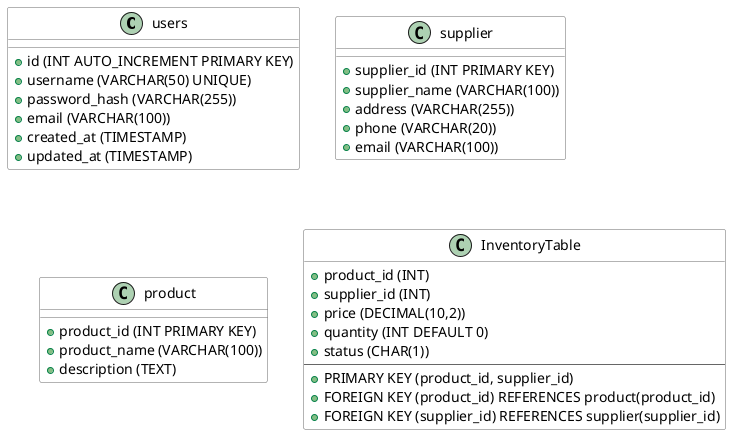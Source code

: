 @startuml CP476_Database_Schema_Simple

' Simple table display
skinparam class {
    BackgroundColor White
    ArrowColor #333333
    BorderColor #666666
}

' Users Table
class users {
    + id (INT AUTO_INCREMENT PRIMARY KEY)
    + username (VARCHAR(50) UNIQUE)
    + password_hash (VARCHAR(255))
    + email (VARCHAR(100))
    + created_at (TIMESTAMP)
    + updated_at (TIMESTAMP)
}

' Supplier Table
class supplier {
    + supplier_id (INT PRIMARY KEY)
    + supplier_name (VARCHAR(100))
    + address (VARCHAR(255))
    + phone (VARCHAR(20))
    + email (VARCHAR(100))
}

' Product Table
class product {
    + product_id (INT PRIMARY KEY)
    + product_name (VARCHAR(100))
    + description (TEXT)
}

' Inventory Table
class InventoryTable {
    + product_id (INT)
    + supplier_id (INT)
    + price (DECIMAL(10,2))
    + quantity (INT DEFAULT 0)
    + status (CHAR(1))
    --
    + PRIMARY KEY (product_id, supplier_id)
    + FOREIGN KEY (product_id) REFERENCES product(product_id)
    + FOREIGN KEY (supplier_id) REFERENCES supplier(supplier_id)
}

@enduml 